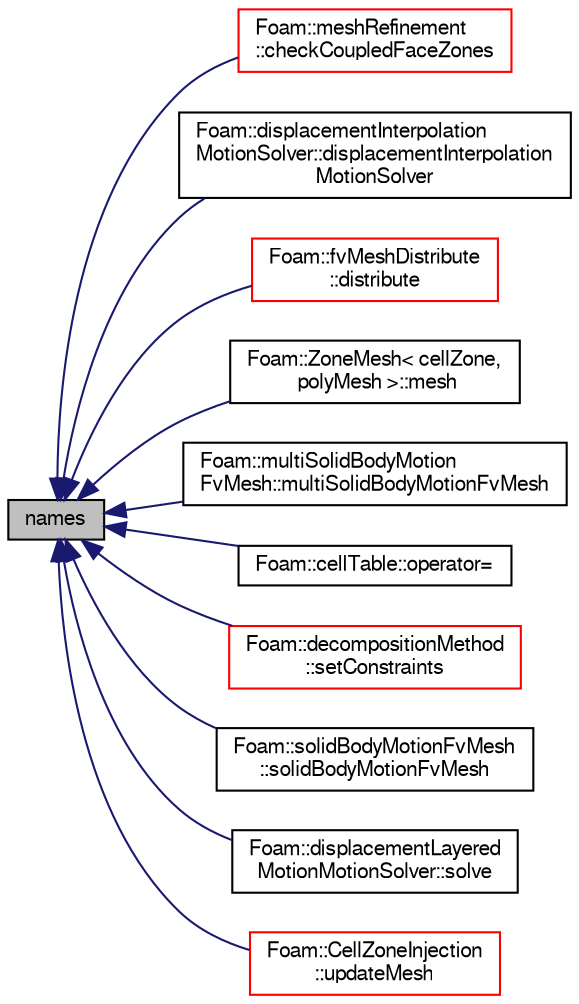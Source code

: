 digraph "names"
{
  bgcolor="transparent";
  edge [fontname="FreeSans",fontsize="10",labelfontname="FreeSans",labelfontsize="10"];
  node [fontname="FreeSans",fontsize="10",shape=record];
  rankdir="LR";
  Node64 [label="names",height=0.2,width=0.4,color="black", fillcolor="grey75", style="filled", fontcolor="black"];
  Node64 -> Node65 [dir="back",color="midnightblue",fontsize="10",style="solid",fontname="FreeSans"];
  Node65 [label="Foam::meshRefinement\l::checkCoupledFaceZones",height=0.2,width=0.4,color="red",URL="$a24662.html#a9ba55ad37b0d2cb2314d246df7da8040",tooltip="Helper function: check that face zones are synced. "];
  Node64 -> Node68 [dir="back",color="midnightblue",fontsize="10",style="solid",fontname="FreeSans"];
  Node68 [label="Foam::displacementInterpolation\lMotionSolver::displacementInterpolation\lMotionSolver",height=0.2,width=0.4,color="black",URL="$a23314.html#af70627c48920441a925701b8da5266ba",tooltip="Construct from polyMesh and IOdictionary. "];
  Node64 -> Node69 [dir="back",color="midnightblue",fontsize="10",style="solid",fontname="FreeSans"];
  Node69 [label="Foam::fvMeshDistribute\l::distribute",height=0.2,width=0.4,color="red",URL="$a21454.html#acb11a389cf765470aea69d37a526cf1f",tooltip="Send cells to neighbours according to distribution. "];
  Node64 -> Node78 [dir="back",color="midnightblue",fontsize="10",style="solid",fontname="FreeSans"];
  Node78 [label="Foam::ZoneMesh\< cellZone,\l polyMesh \>::mesh",height=0.2,width=0.4,color="black",URL="$a27522.html#ac41d1bc48208a47ffceb25d417eea442",tooltip="Return the mesh reference. "];
  Node64 -> Node79 [dir="back",color="midnightblue",fontsize="10",style="solid",fontname="FreeSans"];
  Node79 [label="Foam::multiSolidBodyMotion\lFvMesh::multiSolidBodyMotionFvMesh",height=0.2,width=0.4,color="black",URL="$a21374.html#a51e921d3df17b3742d31ef77f0732942",tooltip="Construct from IOobject. "];
  Node64 -> Node80 [dir="back",color="midnightblue",fontsize="10",style="solid",fontname="FreeSans"];
  Node80 [label="Foam::cellTable::operator=",height=0.2,width=0.4,color="black",URL="$a21342.html#ac2838337150ab074428de8db53fea67f",tooltip="Assign from cellZones. "];
  Node64 -> Node81 [dir="back",color="midnightblue",fontsize="10",style="solid",fontname="FreeSans"];
  Node81 [label="Foam::decompositionMethod\l::setConstraints",height=0.2,width=0.4,color="red",URL="$a28594.html#a36608a91d1c00b41284eaf46b895387c",tooltip="Helper: extract constraints: "];
  Node64 -> Node83 [dir="back",color="midnightblue",fontsize="10",style="solid",fontname="FreeSans"];
  Node83 [label="Foam::solidBodyMotionFvMesh\l::solidBodyMotionFvMesh",height=0.2,width=0.4,color="black",URL="$a21418.html#af7e61ff685d96a6e136432a028e3e50d",tooltip="Construct from IOobject. "];
  Node64 -> Node84 [dir="back",color="midnightblue",fontsize="10",style="solid",fontname="FreeSans"];
  Node84 [label="Foam::displacementLayered\lMotionMotionSolver::solve",height=0.2,width=0.4,color="black",URL="$a23322.html#af7d39f0eac0af0ed5785935ac72a1e7d",tooltip="Solve for motion. "];
  Node64 -> Node85 [dir="back",color="midnightblue",fontsize="10",style="solid",fontname="FreeSans"];
  Node85 [label="Foam::CellZoneInjection\l::updateMesh",height=0.2,width=0.4,color="red",URL="$a24050.html#ae5693a309a936ac1040dd48c2881677f",tooltip="Set injector locations when mesh is updated. "];
}
